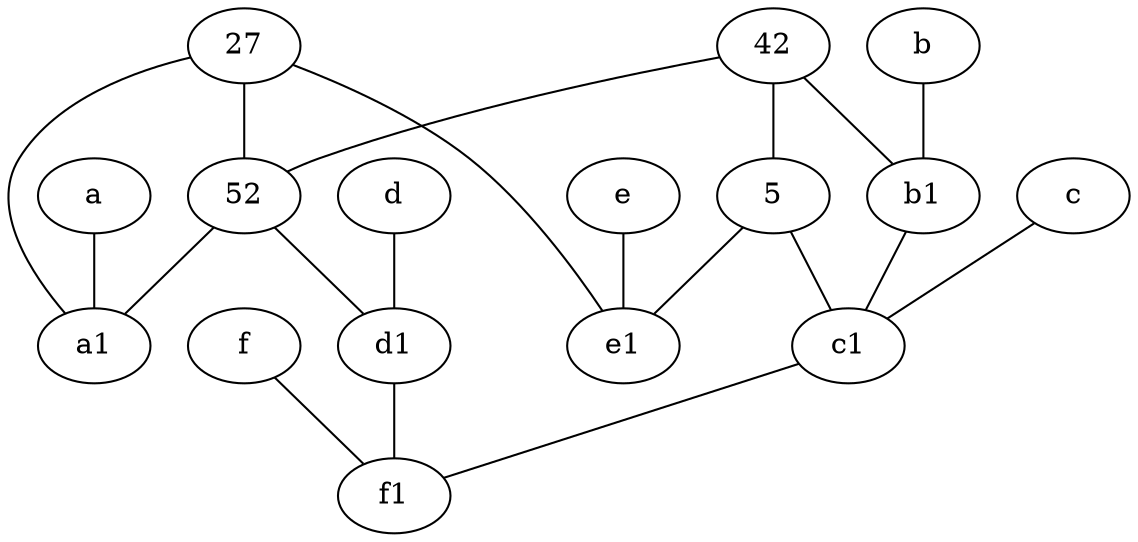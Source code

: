 graph {
	node [labelfontsize=50]
	42 [labelfontsize=50]
	d1 [labelfontsize=50 pos="3,5!"]
	c1 [labelfontsize=50 pos="4.5,3!"]
	b1 [labelfontsize=50 pos="9,4!"]
	a1 [labelfontsize=50 pos="8,3!"]
	5 [labelfontsize=50]
	e [labelfontsize=50 pos="7,9!"]
	27 [labelfontsize=50]
	52 [labelfontsize=50]
	a [labelfontsize=50 pos="8,2!"]
	d [labelfontsize=50 pos="2,5!"]
	f [labelfontsize=50 pos="3,9!"]
	b [labelfontsize=50 pos="10,4!"]
	c [labelfontsize=50 pos="4.5,2!"]
	e1 [labelfontsize=50 pos="7,7!"]
	f1 [labelfontsize=50 pos="3,8!"]
	c -- c1
	b1 -- c1
	d1 -- f1
	27 -- 52
	52 -- a1
	5 -- c1
	42 -- 52
	b -- b1
	27 -- e1
	42 -- b1
	e -- e1
	52 -- d1
	c1 -- f1
	d -- d1
	a -- a1
	f -- f1
	42 -- 5
	5 -- e1
	27 -- a1
}
